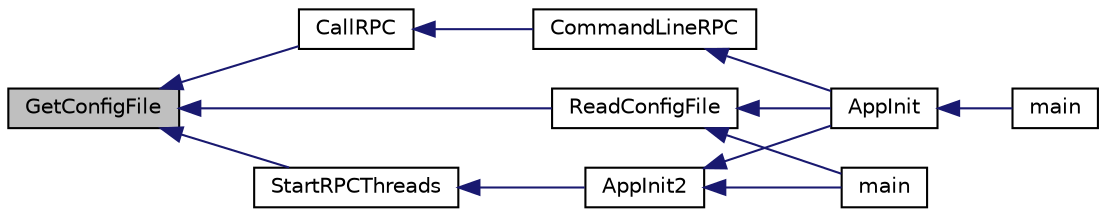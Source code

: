 digraph "GetConfigFile"
{
  edge [fontname="Helvetica",fontsize="10",labelfontname="Helvetica",labelfontsize="10"];
  node [fontname="Helvetica",fontsize="10",shape=record];
  rankdir="LR";
  Node2013 [label="GetConfigFile",height=0.2,width=0.4,color="black", fillcolor="grey75", style="filled", fontcolor="black"];
  Node2013 -> Node2014 [dir="back",color="midnightblue",fontsize="10",style="solid",fontname="Helvetica"];
  Node2014 [label="CallRPC",height=0.2,width=0.4,color="black", fillcolor="white", style="filled",URL="$dd/d9e/rpcclient_8cpp.html#ae0b4394f271db49671cf894dbe94c484"];
  Node2014 -> Node2015 [dir="back",color="midnightblue",fontsize="10",style="solid",fontname="Helvetica"];
  Node2015 [label="CommandLineRPC",height=0.2,width=0.4,color="black", fillcolor="white", style="filled",URL="$d6/d59/rpcclient_8h.html#a4ee23259648a971c9c05aeff8b545a6d"];
  Node2015 -> Node2016 [dir="back",color="midnightblue",fontsize="10",style="solid",fontname="Helvetica"];
  Node2016 [label="AppInit",height=0.2,width=0.4,color="black", fillcolor="white", style="filled",URL="$d4/d35/iond_8cpp.html#ac59316b767e6984e1285f0531275286b"];
  Node2016 -> Node2017 [dir="back",color="midnightblue",fontsize="10",style="solid",fontname="Helvetica"];
  Node2017 [label="main",height=0.2,width=0.4,color="black", fillcolor="white", style="filled",URL="$d4/d35/iond_8cpp.html#a0ddf1224851353fc92bfbff6f499fa97"];
  Node2013 -> Node2018 [dir="back",color="midnightblue",fontsize="10",style="solid",fontname="Helvetica"];
  Node2018 [label="StartRPCThreads",height=0.2,width=0.4,color="black", fillcolor="white", style="filled",URL="$d3/da2/rpcserver_8h.html#af4d692a884c24c4abe2fc3f2b165542d"];
  Node2018 -> Node2019 [dir="back",color="midnightblue",fontsize="10",style="solid",fontname="Helvetica"];
  Node2019 [label="AppInit2",height=0.2,width=0.4,color="black", fillcolor="white", style="filled",URL="$d8/dc0/init_8h.html#a1a4c1bfbf6ba1db77e988b89b9cadfd3",tooltip="Initialize ion. "];
  Node2019 -> Node2016 [dir="back",color="midnightblue",fontsize="10",style="solid",fontname="Helvetica"];
  Node2019 -> Node2020 [dir="back",color="midnightblue",fontsize="10",style="solid",fontname="Helvetica"];
  Node2020 [label="main",height=0.2,width=0.4,color="black", fillcolor="white", style="filled",URL="$d5/d2d/ion_8cpp.html#a0ddf1224851353fc92bfbff6f499fa97"];
  Node2013 -> Node2021 [dir="back",color="midnightblue",fontsize="10",style="solid",fontname="Helvetica"];
  Node2021 [label="ReadConfigFile",height=0.2,width=0.4,color="black", fillcolor="white", style="filled",URL="$df/d2d/util_8cpp.html#a27ba417174a3ee63cb8ee1abb279a668"];
  Node2021 -> Node2016 [dir="back",color="midnightblue",fontsize="10",style="solid",fontname="Helvetica"];
  Node2021 -> Node2020 [dir="back",color="midnightblue",fontsize="10",style="solid",fontname="Helvetica"];
}
